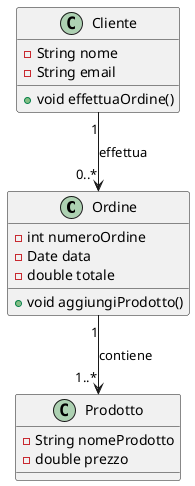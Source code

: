 @startuml
' si poteva anche fare con relazioni bidirezionali,
' ma è altamente sconsigliato

class Ordine {
    - int numeroOrdine
    - Date data
    - double totale
    + void aggiungiProdotto()
}

class Cliente {
    - String nome
    - String email
    + void effettuaOrdine()
}

class Prodotto {
    - String nomeProdotto
    - double prezzo
}

Cliente "1" --> "0..*" Ordine : effettua
Ordine "1" --> "1..*" Prodotto : contiene
@enduml
